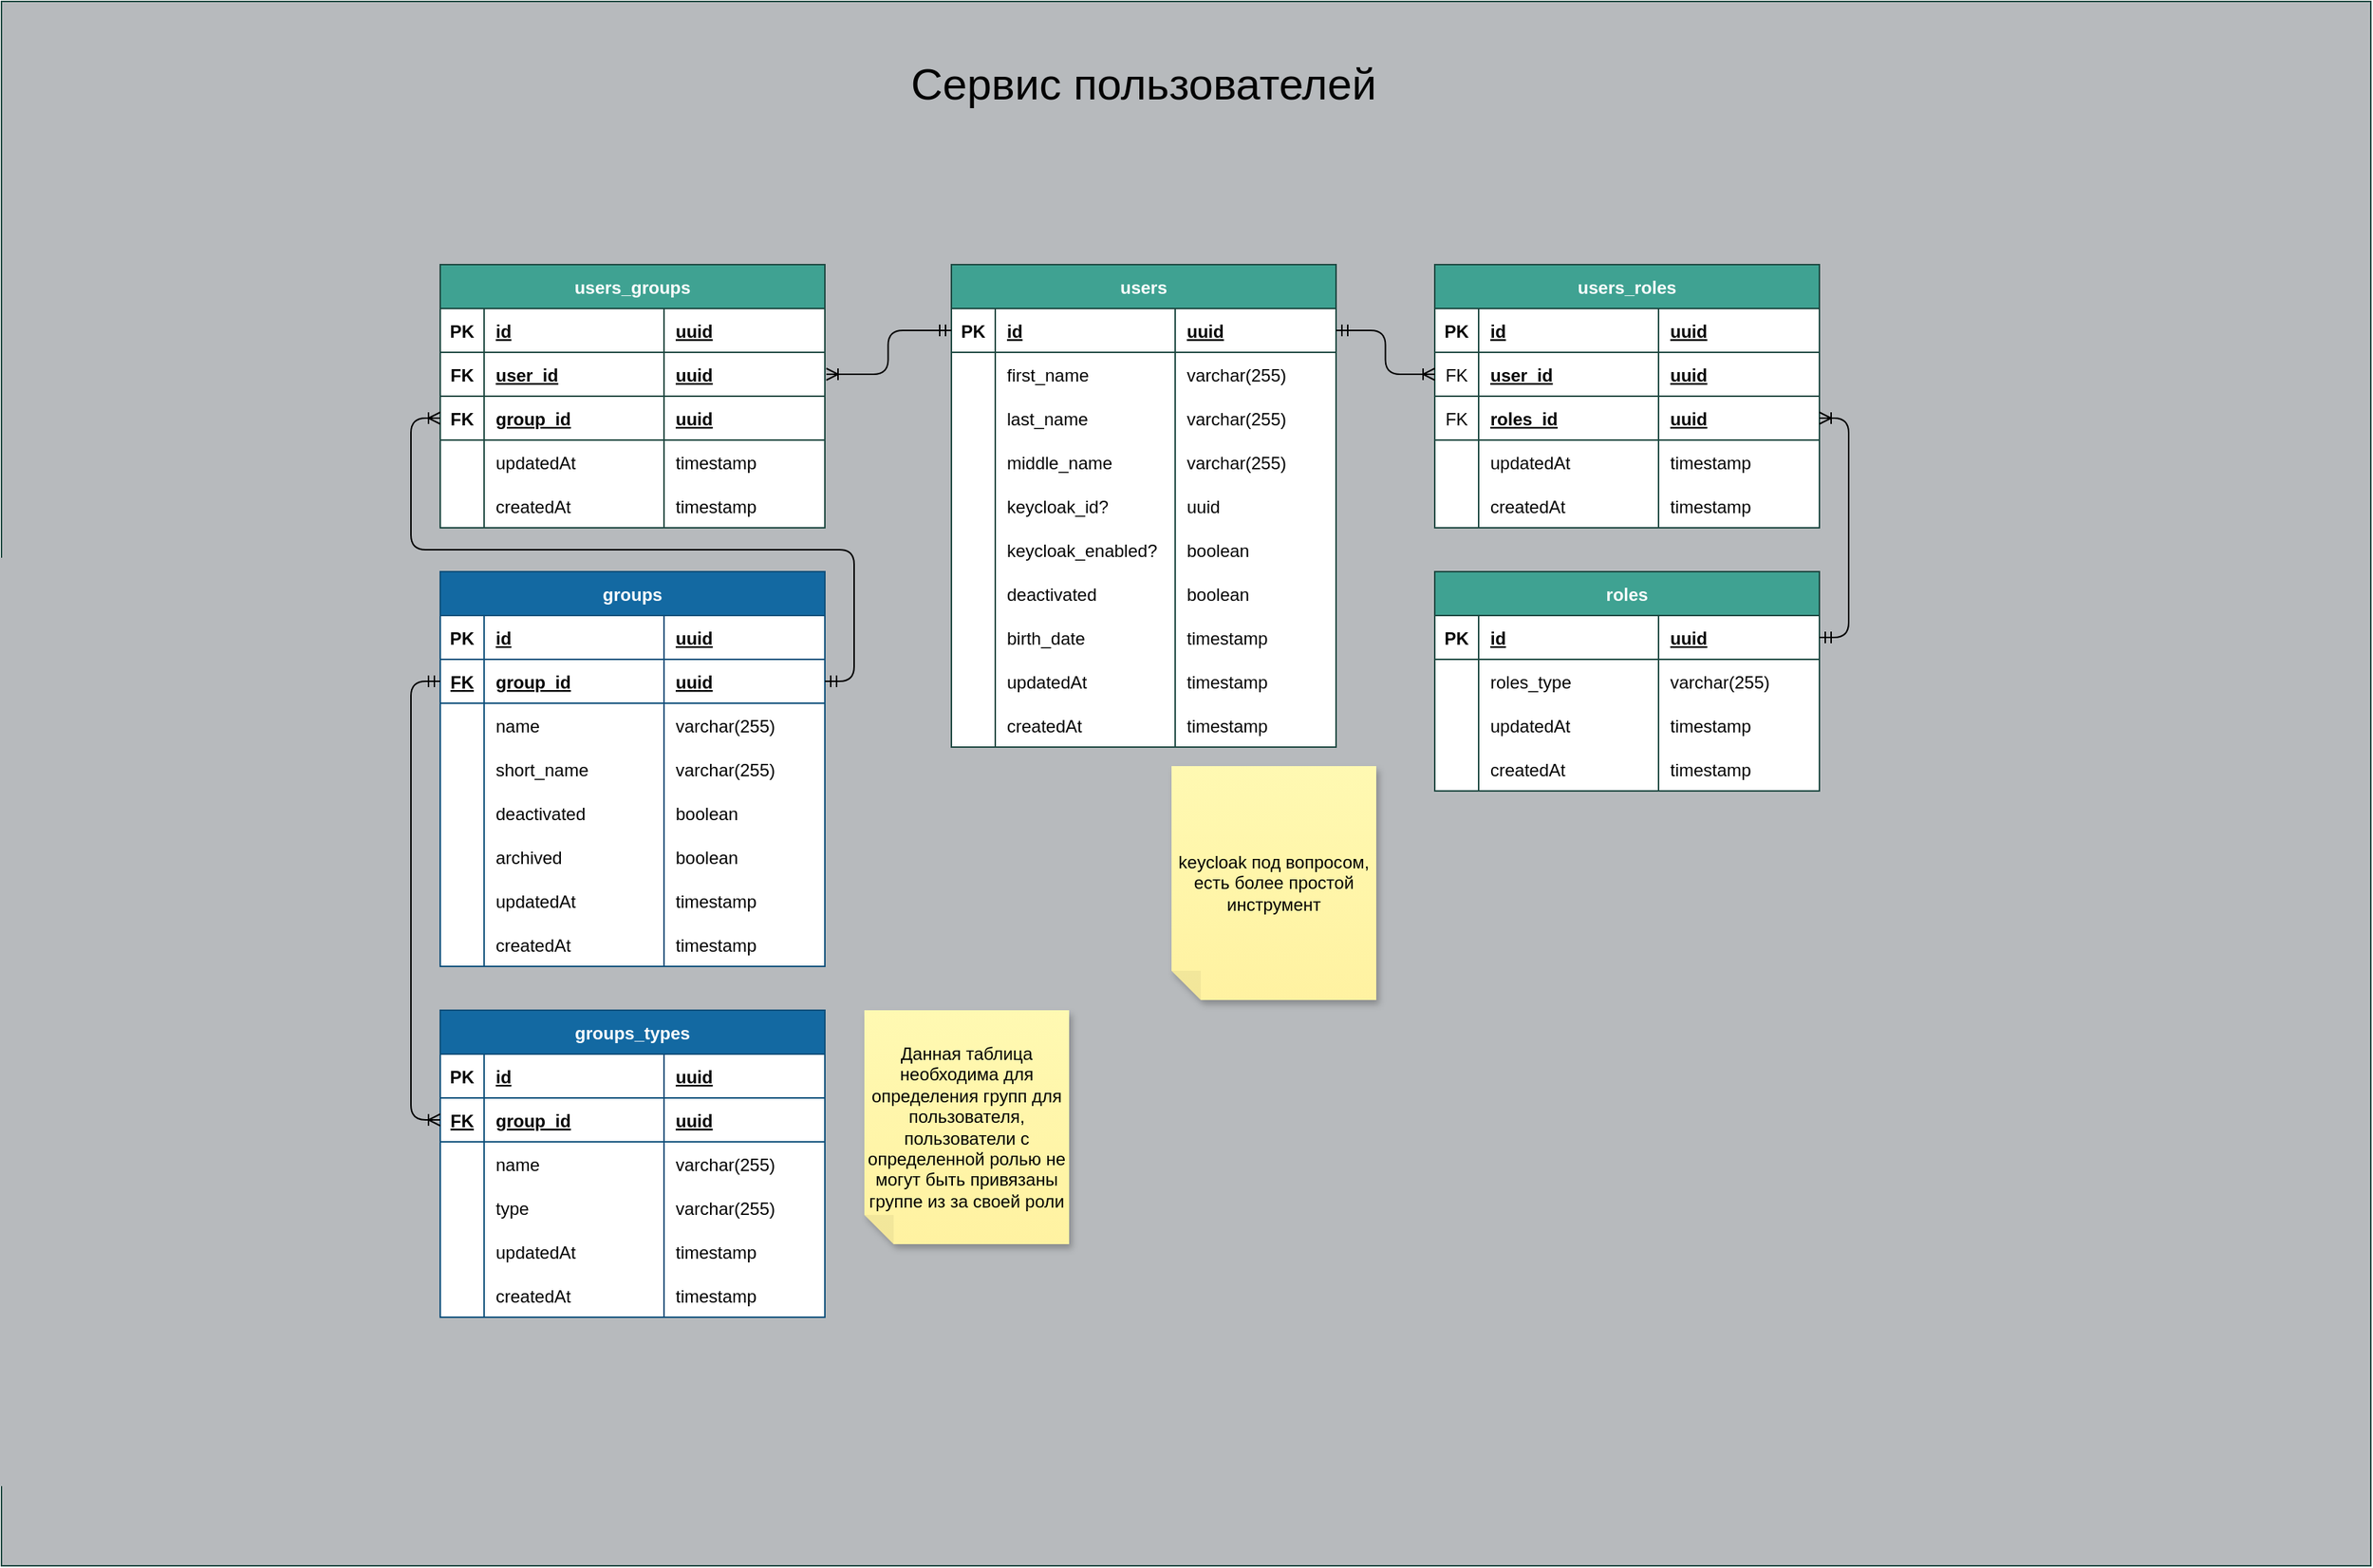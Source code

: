 <mxfile version="20.8.16" type="github">
  <diagram name="Схема базы данных" id="sNNG_rTBb9Sv7WH3giw5">
    <mxGraphModel dx="2100" dy="899" grid="1" gridSize="10" guides="1" tooltips="1" connect="1" arrows="1" fold="1" page="1" pageScale="1" pageWidth="413" pageHeight="583" background="#ffffff" math="0" shadow="0">
      <root>
        <mxCell id="0" />
        <mxCell id="1" parent="0" />
        <mxCell id="tufFg8tONRUplMRt9rdd-1" value="" style="rounded=0;whiteSpace=wrap;html=1;strokeColor=#1c4740;fillColor=#B7BABD;glass=0;gradientColor=none;" vertex="1" parent="1">
          <mxGeometry x="-370" y="60" width="1620" height="1070" as="geometry" />
        </mxCell>
        <mxCell id="tufFg8tONRUplMRt9rdd-44" value="users" style="shape=table;startSize=30;container=1;collapsible=1;childLayout=tableLayout;fixedRows=1;rowLines=0;fontStyle=1;align=center;resizeLast=1;shadow=0;fontColor=#ffffff;strokeColor=#1C4740;fillColor=#3FA292;swimlaneFillColor=#FFFFFF;" vertex="1" parent="1">
          <mxGeometry x="279.5" y="240" width="263" height="330" as="geometry" />
        </mxCell>
        <mxCell id="tufFg8tONRUplMRt9rdd-45" value="" style="shape=partialRectangle;collapsible=0;dropTarget=0;pointerEvents=0;fillColor=none;top=0;left=0;bottom=1;right=0;points=[[0,0.5],[1,0.5]];portConstraint=eastwest;shadow=0;fontColor=#030303;strokeColor=#1C4740;" vertex="1" parent="tufFg8tONRUplMRt9rdd-44">
          <mxGeometry y="30" width="263" height="30" as="geometry" />
        </mxCell>
        <mxCell id="tufFg8tONRUplMRt9rdd-46" value="PK" style="shape=partialRectangle;connectable=0;fillColor=none;top=0;left=0;bottom=0;right=0;fontStyle=1;overflow=hidden;shadow=0;fontColor=#030303;strokeColor=#000000;" vertex="1" parent="tufFg8tONRUplMRt9rdd-45">
          <mxGeometry width="30" height="30" as="geometry">
            <mxRectangle width="30" height="30" as="alternateBounds" />
          </mxGeometry>
        </mxCell>
        <mxCell id="tufFg8tONRUplMRt9rdd-47" value="id" style="shape=partialRectangle;connectable=0;fillColor=none;top=0;left=0;bottom=0;right=0;align=left;spacingLeft=6;fontStyle=5;overflow=hidden;shadow=0;fontColor=#030303;strokeColor=#000000;" vertex="1" parent="tufFg8tONRUplMRt9rdd-45">
          <mxGeometry x="30" width="123" height="30" as="geometry">
            <mxRectangle width="123" height="30" as="alternateBounds" />
          </mxGeometry>
        </mxCell>
        <mxCell id="tufFg8tONRUplMRt9rdd-48" value="uuid" style="shape=partialRectangle;connectable=0;fillColor=none;top=0;left=0;bottom=0;right=0;align=left;spacingLeft=6;fontStyle=5;overflow=hidden;shadow=0;fontColor=#030303;strokeColor=#000000;" vertex="1" parent="tufFg8tONRUplMRt9rdd-45">
          <mxGeometry x="153" width="110" height="30" as="geometry">
            <mxRectangle width="110" height="30" as="alternateBounds" />
          </mxGeometry>
        </mxCell>
        <mxCell id="tufFg8tONRUplMRt9rdd-49" style="shape=partialRectangle;collapsible=0;dropTarget=0;pointerEvents=0;fillColor=none;top=0;left=0;bottom=0;right=0;points=[[0,0.5],[1,0.5]];portConstraint=eastwest;shadow=0;fontColor=#030303;strokeColor=#1c4740;" vertex="1" parent="tufFg8tONRUplMRt9rdd-44">
          <mxGeometry y="60" width="263" height="30" as="geometry" />
        </mxCell>
        <mxCell id="tufFg8tONRUplMRt9rdd-50" value="" style="shape=partialRectangle;connectable=0;fillColor=none;top=0;left=0;bottom=0;right=0;editable=1;overflow=hidden;shadow=0;fontColor=#030303;strokeColor=#000000;" vertex="1" parent="tufFg8tONRUplMRt9rdd-49">
          <mxGeometry width="30" height="30" as="geometry">
            <mxRectangle width="30" height="30" as="alternateBounds" />
          </mxGeometry>
        </mxCell>
        <mxCell id="tufFg8tONRUplMRt9rdd-51" value="first_name" style="shape=partialRectangle;connectable=0;fillColor=none;top=0;left=0;bottom=0;right=0;align=left;spacingLeft=6;overflow=hidden;shadow=0;fontColor=#030303;strokeColor=#000000;" vertex="1" parent="tufFg8tONRUplMRt9rdd-49">
          <mxGeometry x="30" width="123" height="30" as="geometry">
            <mxRectangle width="123" height="30" as="alternateBounds" />
          </mxGeometry>
        </mxCell>
        <mxCell id="tufFg8tONRUplMRt9rdd-52" value="varchar(255)" style="shape=partialRectangle;connectable=0;fillColor=none;top=0;left=0;bottom=0;right=0;align=left;spacingLeft=6;overflow=hidden;shadow=0;fontColor=#030303;strokeColor=#000000;" vertex="1" parent="tufFg8tONRUplMRt9rdd-49">
          <mxGeometry x="153" width="110" height="30" as="geometry">
            <mxRectangle width="110" height="30" as="alternateBounds" />
          </mxGeometry>
        </mxCell>
        <mxCell id="tufFg8tONRUplMRt9rdd-97" style="shape=partialRectangle;collapsible=0;dropTarget=0;pointerEvents=0;fillColor=none;top=0;left=0;bottom=0;right=0;points=[[0,0.5],[1,0.5]];portConstraint=eastwest;shadow=0;fontColor=#030303;strokeColor=#000000;" vertex="1" parent="tufFg8tONRUplMRt9rdd-44">
          <mxGeometry y="90" width="263" height="30" as="geometry" />
        </mxCell>
        <mxCell id="tufFg8tONRUplMRt9rdd-98" value="" style="shape=partialRectangle;connectable=0;fillColor=none;top=0;left=0;bottom=0;right=0;editable=1;overflow=hidden;shadow=0;fontColor=#030303;strokeColor=#000000;" vertex="1" parent="tufFg8tONRUplMRt9rdd-97">
          <mxGeometry width="30" height="30" as="geometry">
            <mxRectangle width="30" height="30" as="alternateBounds" />
          </mxGeometry>
        </mxCell>
        <mxCell id="tufFg8tONRUplMRt9rdd-99" value="last_name" style="shape=partialRectangle;connectable=0;fillColor=none;top=0;left=0;bottom=0;right=0;align=left;spacingLeft=6;overflow=hidden;shadow=0;fontColor=#030303;strokeColor=#000000;" vertex="1" parent="tufFg8tONRUplMRt9rdd-97">
          <mxGeometry x="30" width="123" height="30" as="geometry">
            <mxRectangle width="123" height="30" as="alternateBounds" />
          </mxGeometry>
        </mxCell>
        <mxCell id="tufFg8tONRUplMRt9rdd-100" value="varchar(255)" style="shape=partialRectangle;connectable=0;fillColor=none;top=0;left=0;bottom=0;right=0;align=left;spacingLeft=6;overflow=hidden;shadow=0;fontColor=#030303;strokeColor=#000000;" vertex="1" parent="tufFg8tONRUplMRt9rdd-97">
          <mxGeometry x="153" width="110" height="30" as="geometry">
            <mxRectangle width="110" height="30" as="alternateBounds" />
          </mxGeometry>
        </mxCell>
        <mxCell id="tufFg8tONRUplMRt9rdd-101" style="shape=partialRectangle;collapsible=0;dropTarget=0;pointerEvents=0;fillColor=none;top=0;left=0;bottom=0;right=0;points=[[0,0.5],[1,0.5]];portConstraint=eastwest;shadow=0;fontColor=#030303;strokeColor=#000000;" vertex="1" parent="tufFg8tONRUplMRt9rdd-44">
          <mxGeometry y="120" width="263" height="30" as="geometry" />
        </mxCell>
        <mxCell id="tufFg8tONRUplMRt9rdd-102" value="" style="shape=partialRectangle;connectable=0;fillColor=none;top=0;left=0;bottom=0;right=0;editable=1;overflow=hidden;shadow=0;fontColor=#030303;strokeColor=#000000;" vertex="1" parent="tufFg8tONRUplMRt9rdd-101">
          <mxGeometry width="30" height="30" as="geometry">
            <mxRectangle width="30" height="30" as="alternateBounds" />
          </mxGeometry>
        </mxCell>
        <mxCell id="tufFg8tONRUplMRt9rdd-103" value="middle_name" style="shape=partialRectangle;connectable=0;fillColor=none;top=0;left=0;bottom=0;right=0;align=left;spacingLeft=6;overflow=hidden;shadow=0;fontColor=#030303;strokeColor=#000000;" vertex="1" parent="tufFg8tONRUplMRt9rdd-101">
          <mxGeometry x="30" width="123" height="30" as="geometry">
            <mxRectangle width="123" height="30" as="alternateBounds" />
          </mxGeometry>
        </mxCell>
        <mxCell id="tufFg8tONRUplMRt9rdd-104" value="varchar(255)" style="shape=partialRectangle;connectable=0;fillColor=none;top=0;left=0;bottom=0;right=0;align=left;spacingLeft=6;overflow=hidden;shadow=0;fontColor=#030303;strokeColor=#000000;" vertex="1" parent="tufFg8tONRUplMRt9rdd-101">
          <mxGeometry x="153" width="110" height="30" as="geometry">
            <mxRectangle width="110" height="30" as="alternateBounds" />
          </mxGeometry>
        </mxCell>
        <mxCell id="tufFg8tONRUplMRt9rdd-105" style="shape=partialRectangle;collapsible=0;dropTarget=0;pointerEvents=0;fillColor=none;top=0;left=0;bottom=0;right=0;points=[[0,0.5],[1,0.5]];portConstraint=eastwest;shadow=0;fontColor=#030303;strokeColor=#000000;" vertex="1" parent="tufFg8tONRUplMRt9rdd-44">
          <mxGeometry y="150" width="263" height="30" as="geometry" />
        </mxCell>
        <mxCell id="tufFg8tONRUplMRt9rdd-106" value="" style="shape=partialRectangle;connectable=0;fillColor=none;top=0;left=0;bottom=0;right=0;editable=1;overflow=hidden;shadow=0;fontColor=#030303;strokeColor=#000000;" vertex="1" parent="tufFg8tONRUplMRt9rdd-105">
          <mxGeometry width="30" height="30" as="geometry">
            <mxRectangle width="30" height="30" as="alternateBounds" />
          </mxGeometry>
        </mxCell>
        <mxCell id="tufFg8tONRUplMRt9rdd-107" value="keycloak_id?" style="shape=partialRectangle;connectable=0;fillColor=none;top=0;left=0;bottom=0;right=0;align=left;spacingLeft=6;overflow=hidden;shadow=0;fontColor=#030303;strokeColor=#000000;" vertex="1" parent="tufFg8tONRUplMRt9rdd-105">
          <mxGeometry x="30" width="123" height="30" as="geometry">
            <mxRectangle width="123" height="30" as="alternateBounds" />
          </mxGeometry>
        </mxCell>
        <mxCell id="tufFg8tONRUplMRt9rdd-108" value="uuid" style="shape=partialRectangle;connectable=0;fillColor=none;top=0;left=0;bottom=0;right=0;align=left;spacingLeft=6;overflow=hidden;shadow=0;fontColor=#030303;strokeColor=#000000;" vertex="1" parent="tufFg8tONRUplMRt9rdd-105">
          <mxGeometry x="153" width="110" height="30" as="geometry">
            <mxRectangle width="110" height="30" as="alternateBounds" />
          </mxGeometry>
        </mxCell>
        <mxCell id="tufFg8tONRUplMRt9rdd-109" style="shape=partialRectangle;collapsible=0;dropTarget=0;pointerEvents=0;fillColor=none;top=0;left=0;bottom=0;right=0;points=[[0,0.5],[1,0.5]];portConstraint=eastwest;shadow=0;fontColor=#030303;strokeColor=#000000;" vertex="1" parent="tufFg8tONRUplMRt9rdd-44">
          <mxGeometry y="180" width="263" height="30" as="geometry" />
        </mxCell>
        <mxCell id="tufFg8tONRUplMRt9rdd-110" value="" style="shape=partialRectangle;connectable=0;fillColor=none;top=0;left=0;bottom=0;right=0;editable=1;overflow=hidden;shadow=0;fontColor=#030303;strokeColor=#000000;" vertex="1" parent="tufFg8tONRUplMRt9rdd-109">
          <mxGeometry width="30" height="30" as="geometry">
            <mxRectangle width="30" height="30" as="alternateBounds" />
          </mxGeometry>
        </mxCell>
        <mxCell id="tufFg8tONRUplMRt9rdd-111" value="keycloak_enabled?" style="shape=partialRectangle;connectable=0;fillColor=none;top=0;left=0;bottom=0;right=0;align=left;spacingLeft=6;overflow=hidden;shadow=0;fontColor=#030303;strokeColor=#000000;" vertex="1" parent="tufFg8tONRUplMRt9rdd-109">
          <mxGeometry x="30" width="123" height="30" as="geometry">
            <mxRectangle width="123" height="30" as="alternateBounds" />
          </mxGeometry>
        </mxCell>
        <mxCell id="tufFg8tONRUplMRt9rdd-112" value="boolean" style="shape=partialRectangle;connectable=0;fillColor=none;top=0;left=0;bottom=0;right=0;align=left;spacingLeft=6;overflow=hidden;shadow=0;fontColor=#030303;strokeColor=#000000;" vertex="1" parent="tufFg8tONRUplMRt9rdd-109">
          <mxGeometry x="153" width="110" height="30" as="geometry">
            <mxRectangle width="110" height="30" as="alternateBounds" />
          </mxGeometry>
        </mxCell>
        <mxCell id="tufFg8tONRUplMRt9rdd-113" style="shape=partialRectangle;collapsible=0;dropTarget=0;pointerEvents=0;fillColor=none;top=0;left=0;bottom=0;right=0;points=[[0,0.5],[1,0.5]];portConstraint=eastwest;shadow=0;fontColor=#030303;strokeColor=#000000;" vertex="1" parent="tufFg8tONRUplMRt9rdd-44">
          <mxGeometry y="210" width="263" height="30" as="geometry" />
        </mxCell>
        <mxCell id="tufFg8tONRUplMRt9rdd-114" value="" style="shape=partialRectangle;connectable=0;fillColor=none;top=0;left=0;bottom=0;right=0;editable=1;overflow=hidden;shadow=0;fontColor=#030303;strokeColor=#000000;" vertex="1" parent="tufFg8tONRUplMRt9rdd-113">
          <mxGeometry width="30" height="30" as="geometry">
            <mxRectangle width="30" height="30" as="alternateBounds" />
          </mxGeometry>
        </mxCell>
        <mxCell id="tufFg8tONRUplMRt9rdd-115" value="deactivated" style="shape=partialRectangle;connectable=0;fillColor=none;top=0;left=0;bottom=0;right=0;align=left;spacingLeft=6;overflow=hidden;shadow=0;fontColor=#030303;strokeColor=#000000;" vertex="1" parent="tufFg8tONRUplMRt9rdd-113">
          <mxGeometry x="30" width="123" height="30" as="geometry">
            <mxRectangle width="123" height="30" as="alternateBounds" />
          </mxGeometry>
        </mxCell>
        <mxCell id="tufFg8tONRUplMRt9rdd-116" value="boolean" style="shape=partialRectangle;connectable=0;fillColor=none;top=0;left=0;bottom=0;right=0;align=left;spacingLeft=6;overflow=hidden;shadow=0;fontColor=#030303;strokeColor=#000000;" vertex="1" parent="tufFg8tONRUplMRt9rdd-113">
          <mxGeometry x="153" width="110" height="30" as="geometry">
            <mxRectangle width="110" height="30" as="alternateBounds" />
          </mxGeometry>
        </mxCell>
        <mxCell id="tufFg8tONRUplMRt9rdd-117" style="shape=partialRectangle;collapsible=0;dropTarget=0;pointerEvents=0;fillColor=none;top=0;left=0;bottom=0;right=0;points=[[0,0.5],[1,0.5]];portConstraint=eastwest;shadow=0;fontColor=#030303;strokeColor=#000000;" vertex="1" parent="tufFg8tONRUplMRt9rdd-44">
          <mxGeometry y="240" width="263" height="30" as="geometry" />
        </mxCell>
        <mxCell id="tufFg8tONRUplMRt9rdd-118" value="" style="shape=partialRectangle;connectable=0;fillColor=none;top=0;left=0;bottom=0;right=0;editable=1;overflow=hidden;shadow=0;fontColor=#030303;strokeColor=#000000;" vertex="1" parent="tufFg8tONRUplMRt9rdd-117">
          <mxGeometry width="30" height="30" as="geometry">
            <mxRectangle width="30" height="30" as="alternateBounds" />
          </mxGeometry>
        </mxCell>
        <mxCell id="tufFg8tONRUplMRt9rdd-119" value="birth_date" style="shape=partialRectangle;connectable=0;fillColor=none;top=0;left=0;bottom=0;right=0;align=left;spacingLeft=6;overflow=hidden;shadow=0;fontColor=#030303;strokeColor=#000000;" vertex="1" parent="tufFg8tONRUplMRt9rdd-117">
          <mxGeometry x="30" width="123" height="30" as="geometry">
            <mxRectangle width="123" height="30" as="alternateBounds" />
          </mxGeometry>
        </mxCell>
        <mxCell id="tufFg8tONRUplMRt9rdd-120" value="timestamp" style="shape=partialRectangle;connectable=0;fillColor=none;top=0;left=0;bottom=0;right=0;align=left;spacingLeft=6;overflow=hidden;shadow=0;fontColor=#030303;strokeColor=#000000;" vertex="1" parent="tufFg8tONRUplMRt9rdd-117">
          <mxGeometry x="153" width="110" height="30" as="geometry">
            <mxRectangle width="110" height="30" as="alternateBounds" />
          </mxGeometry>
        </mxCell>
        <mxCell id="tufFg8tONRUplMRt9rdd-89" value="" style="shape=partialRectangle;collapsible=0;dropTarget=0;pointerEvents=0;fillColor=none;top=0;left=0;bottom=0;right=0;points=[[0,0.5],[1,0.5]];portConstraint=eastwest;shadow=0;fontColor=#030303;strokeColor=#000000;" vertex="1" parent="tufFg8tONRUplMRt9rdd-44">
          <mxGeometry y="270" width="263" height="30" as="geometry" />
        </mxCell>
        <mxCell id="tufFg8tONRUplMRt9rdd-90" value="" style="shape=partialRectangle;connectable=0;fillColor=none;top=0;left=0;bottom=0;right=0;editable=1;overflow=hidden;shadow=0;fontColor=#030303;strokeColor=#000000;" vertex="1" parent="tufFg8tONRUplMRt9rdd-89">
          <mxGeometry width="30" height="30" as="geometry">
            <mxRectangle width="30" height="30" as="alternateBounds" />
          </mxGeometry>
        </mxCell>
        <mxCell id="tufFg8tONRUplMRt9rdd-91" value="updatedAt" style="shape=partialRectangle;connectable=0;fillColor=none;top=0;left=0;bottom=0;right=0;align=left;spacingLeft=6;overflow=hidden;shadow=0;fontColor=#030303;strokeColor=#000000;" vertex="1" parent="tufFg8tONRUplMRt9rdd-89">
          <mxGeometry x="30" width="123" height="30" as="geometry">
            <mxRectangle width="123" height="30" as="alternateBounds" />
          </mxGeometry>
        </mxCell>
        <mxCell id="tufFg8tONRUplMRt9rdd-92" value="timestamp" style="shape=partialRectangle;connectable=0;fillColor=none;top=0;left=0;bottom=0;right=0;align=left;spacingLeft=6;overflow=hidden;shadow=0;fontColor=#030303;strokeColor=#000000;" vertex="1" parent="tufFg8tONRUplMRt9rdd-89">
          <mxGeometry x="153" width="110" height="30" as="geometry">
            <mxRectangle width="110" height="30" as="alternateBounds" />
          </mxGeometry>
        </mxCell>
        <mxCell id="tufFg8tONRUplMRt9rdd-93" style="shape=partialRectangle;collapsible=0;dropTarget=0;pointerEvents=0;fillColor=none;top=0;left=0;bottom=0;right=0;points=[[0,0.5],[1,0.5]];portConstraint=eastwest;shadow=0;fontColor=#030303;strokeColor=#000000;" vertex="1" parent="tufFg8tONRUplMRt9rdd-44">
          <mxGeometry y="300" width="263" height="30" as="geometry" />
        </mxCell>
        <mxCell id="tufFg8tONRUplMRt9rdd-94" style="shape=partialRectangle;connectable=0;fillColor=none;top=0;left=0;bottom=0;right=0;editable=1;overflow=hidden;shadow=0;fontColor=#030303;strokeColor=#000000;" vertex="1" parent="tufFg8tONRUplMRt9rdd-93">
          <mxGeometry width="30" height="30" as="geometry">
            <mxRectangle width="30" height="30" as="alternateBounds" />
          </mxGeometry>
        </mxCell>
        <mxCell id="tufFg8tONRUplMRt9rdd-95" value="createdAt" style="shape=partialRectangle;connectable=0;fillColor=none;top=0;left=0;bottom=0;right=0;align=left;spacingLeft=6;overflow=hidden;shadow=0;fontColor=#030303;strokeColor=#000000;" vertex="1" parent="tufFg8tONRUplMRt9rdd-93">
          <mxGeometry x="30" width="123" height="30" as="geometry">
            <mxRectangle width="123" height="30" as="alternateBounds" />
          </mxGeometry>
        </mxCell>
        <mxCell id="tufFg8tONRUplMRt9rdd-96" value="timestamp" style="shape=partialRectangle;connectable=0;fillColor=none;top=0;left=0;bottom=0;right=0;align=left;spacingLeft=6;overflow=hidden;shadow=0;fontColor=#030303;strokeColor=#000000;" vertex="1" parent="tufFg8tONRUplMRt9rdd-93">
          <mxGeometry x="153" width="110" height="30" as="geometry">
            <mxRectangle width="110" height="30" as="alternateBounds" />
          </mxGeometry>
        </mxCell>
        <mxCell id="tufFg8tONRUplMRt9rdd-127" value="Сервис пользователей" style="text;html=1;strokeColor=none;fillColor=none;align=center;verticalAlign=middle;whiteSpace=wrap;rounded=0;shadow=0;fontColor=#030303;strokeWidth=5;spacing=7;spacingTop=1;fontSize=30;" vertex="1" parent="1">
          <mxGeometry x="121" y="100" width="580" height="30" as="geometry" />
        </mxCell>
        <mxCell id="tufFg8tONRUplMRt9rdd-128" value="users_roles" style="shape=table;startSize=30;container=1;collapsible=1;childLayout=tableLayout;fixedRows=1;rowLines=0;fontStyle=1;align=center;resizeLast=1;shadow=0;fontColor=#ffffff;strokeColor=#1C4740;fillColor=#3FA292;swimlaneFillColor=#FFFFFF;" vertex="1" parent="1">
          <mxGeometry x="610" y="240" width="263" height="180" as="geometry" />
        </mxCell>
        <mxCell id="tufFg8tONRUplMRt9rdd-129" value="" style="shape=partialRectangle;collapsible=0;dropTarget=0;pointerEvents=0;fillColor=none;top=0;left=0;bottom=1;right=0;points=[[0,0.5],[1,0.5]];portConstraint=eastwest;shadow=0;fontColor=#030303;strokeColor=#1C4740;" vertex="1" parent="tufFg8tONRUplMRt9rdd-128">
          <mxGeometry y="30" width="263" height="30" as="geometry" />
        </mxCell>
        <mxCell id="tufFg8tONRUplMRt9rdd-130" value="PK" style="shape=partialRectangle;connectable=0;fillColor=none;top=0;left=0;bottom=0;right=0;fontStyle=1;overflow=hidden;shadow=0;fontColor=#030303;strokeColor=#000000;" vertex="1" parent="tufFg8tONRUplMRt9rdd-129">
          <mxGeometry width="30" height="30" as="geometry">
            <mxRectangle width="30" height="30" as="alternateBounds" />
          </mxGeometry>
        </mxCell>
        <mxCell id="tufFg8tONRUplMRt9rdd-131" value="id" style="shape=partialRectangle;connectable=0;fillColor=none;top=0;left=0;bottom=0;right=0;align=left;spacingLeft=6;fontStyle=5;overflow=hidden;shadow=0;fontColor=#030303;strokeColor=#000000;" vertex="1" parent="tufFg8tONRUplMRt9rdd-129">
          <mxGeometry x="30" width="123" height="30" as="geometry">
            <mxRectangle width="123" height="30" as="alternateBounds" />
          </mxGeometry>
        </mxCell>
        <mxCell id="tufFg8tONRUplMRt9rdd-132" value="uuid" style="shape=partialRectangle;connectable=0;fillColor=none;top=0;left=0;bottom=0;right=0;align=left;spacingLeft=6;fontStyle=5;overflow=hidden;shadow=0;fontColor=#030303;strokeColor=#000000;" vertex="1" parent="tufFg8tONRUplMRt9rdd-129">
          <mxGeometry x="153" width="110" height="30" as="geometry">
            <mxRectangle width="110" height="30" as="alternateBounds" />
          </mxGeometry>
        </mxCell>
        <mxCell id="tufFg8tONRUplMRt9rdd-133" style="shape=partialRectangle;collapsible=0;dropTarget=0;pointerEvents=0;fillColor=none;top=0;left=0;bottom=1;right=0;points=[[0,0.5],[1,0.5]];portConstraint=eastwest;shadow=0;fontColor=#030303;strokeColor=#1c4740;" vertex="1" parent="tufFg8tONRUplMRt9rdd-128">
          <mxGeometry y="60" width="263" height="30" as="geometry" />
        </mxCell>
        <mxCell id="tufFg8tONRUplMRt9rdd-134" value="FK" style="shape=partialRectangle;connectable=0;fillColor=none;top=0;left=0;bottom=0;right=0;editable=1;overflow=hidden;shadow=0;fontColor=#030303;strokeColor=#000000;" vertex="1" parent="tufFg8tONRUplMRt9rdd-133">
          <mxGeometry width="30" height="30" as="geometry">
            <mxRectangle width="30" height="30" as="alternateBounds" />
          </mxGeometry>
        </mxCell>
        <mxCell id="tufFg8tONRUplMRt9rdd-135" value="user_id" style="shape=partialRectangle;connectable=0;fillColor=none;top=0;left=0;bottom=0;right=0;align=left;spacingLeft=6;overflow=hidden;shadow=0;fontColor=#030303;strokeColor=#000000;fontStyle=5" vertex="1" parent="tufFg8tONRUplMRt9rdd-133">
          <mxGeometry x="30" width="123" height="30" as="geometry">
            <mxRectangle width="123" height="30" as="alternateBounds" />
          </mxGeometry>
        </mxCell>
        <mxCell id="tufFg8tONRUplMRt9rdd-136" value="uuid" style="shape=partialRectangle;connectable=0;fillColor=none;top=0;left=0;bottom=0;right=0;align=left;spacingLeft=6;overflow=hidden;shadow=0;fontColor=#030303;strokeColor=#000000;fontStyle=5" vertex="1" parent="tufFg8tONRUplMRt9rdd-133">
          <mxGeometry x="153" width="110" height="30" as="geometry">
            <mxRectangle width="110" height="30" as="alternateBounds" />
          </mxGeometry>
        </mxCell>
        <mxCell id="tufFg8tONRUplMRt9rdd-137" style="shape=partialRectangle;collapsible=0;dropTarget=0;pointerEvents=0;fillColor=none;top=0;left=0;bottom=1;right=0;points=[[0,0.5],[1,0.5]];portConstraint=eastwest;shadow=0;fontColor=#030303;strokeColor=#1C4740;" vertex="1" parent="tufFg8tONRUplMRt9rdd-128">
          <mxGeometry y="90" width="263" height="30" as="geometry" />
        </mxCell>
        <mxCell id="tufFg8tONRUplMRt9rdd-138" value="FK" style="shape=partialRectangle;connectable=0;fillColor=none;top=0;left=0;bottom=0;right=0;editable=1;overflow=hidden;shadow=0;fontColor=#030303;strokeColor=#000000;" vertex="1" parent="tufFg8tONRUplMRt9rdd-137">
          <mxGeometry width="30" height="30" as="geometry">
            <mxRectangle width="30" height="30" as="alternateBounds" />
          </mxGeometry>
        </mxCell>
        <mxCell id="tufFg8tONRUplMRt9rdd-139" value="roles_id" style="shape=partialRectangle;connectable=0;fillColor=none;top=0;left=0;bottom=0;right=0;align=left;spacingLeft=6;overflow=hidden;shadow=0;fontColor=#030303;strokeColor=#000000;fontStyle=5" vertex="1" parent="tufFg8tONRUplMRt9rdd-137">
          <mxGeometry x="30" width="123" height="30" as="geometry">
            <mxRectangle width="123" height="30" as="alternateBounds" />
          </mxGeometry>
        </mxCell>
        <mxCell id="tufFg8tONRUplMRt9rdd-140" value="uuid" style="shape=partialRectangle;connectable=0;fillColor=none;top=0;left=0;bottom=0;right=0;align=left;spacingLeft=6;overflow=hidden;shadow=0;fontColor=#030303;strokeColor=#000000;fontStyle=5" vertex="1" parent="tufFg8tONRUplMRt9rdd-137">
          <mxGeometry x="153" width="110" height="30" as="geometry">
            <mxRectangle width="110" height="30" as="alternateBounds" />
          </mxGeometry>
        </mxCell>
        <mxCell id="tufFg8tONRUplMRt9rdd-161" value="" style="shape=partialRectangle;collapsible=0;dropTarget=0;pointerEvents=0;fillColor=none;top=0;left=0;bottom=0;right=0;points=[[0,0.5],[1,0.5]];portConstraint=eastwest;shadow=0;fontColor=#030303;strokeColor=#000000;" vertex="1" parent="tufFg8tONRUplMRt9rdd-128">
          <mxGeometry y="120" width="263" height="30" as="geometry" />
        </mxCell>
        <mxCell id="tufFg8tONRUplMRt9rdd-162" value="" style="shape=partialRectangle;connectable=0;fillColor=none;top=0;left=0;bottom=0;right=0;editable=1;overflow=hidden;shadow=0;fontColor=#030303;strokeColor=#000000;" vertex="1" parent="tufFg8tONRUplMRt9rdd-161">
          <mxGeometry width="30" height="30" as="geometry">
            <mxRectangle width="30" height="30" as="alternateBounds" />
          </mxGeometry>
        </mxCell>
        <mxCell id="tufFg8tONRUplMRt9rdd-163" value="updatedAt" style="shape=partialRectangle;connectable=0;fillColor=none;top=0;left=0;bottom=0;right=0;align=left;spacingLeft=6;overflow=hidden;shadow=0;fontColor=#030303;strokeColor=#000000;" vertex="1" parent="tufFg8tONRUplMRt9rdd-161">
          <mxGeometry x="30" width="123" height="30" as="geometry">
            <mxRectangle width="123" height="30" as="alternateBounds" />
          </mxGeometry>
        </mxCell>
        <mxCell id="tufFg8tONRUplMRt9rdd-164" value="timestamp" style="shape=partialRectangle;connectable=0;fillColor=none;top=0;left=0;bottom=0;right=0;align=left;spacingLeft=6;overflow=hidden;shadow=0;fontColor=#030303;strokeColor=#000000;" vertex="1" parent="tufFg8tONRUplMRt9rdd-161">
          <mxGeometry x="153" width="110" height="30" as="geometry">
            <mxRectangle width="110" height="30" as="alternateBounds" />
          </mxGeometry>
        </mxCell>
        <mxCell id="tufFg8tONRUplMRt9rdd-165" style="shape=partialRectangle;collapsible=0;dropTarget=0;pointerEvents=0;fillColor=none;top=0;left=0;bottom=0;right=0;points=[[0,0.5],[1,0.5]];portConstraint=eastwest;shadow=0;fontColor=#030303;strokeColor=#000000;" vertex="1" parent="tufFg8tONRUplMRt9rdd-128">
          <mxGeometry y="150" width="263" height="30" as="geometry" />
        </mxCell>
        <mxCell id="tufFg8tONRUplMRt9rdd-166" style="shape=partialRectangle;connectable=0;fillColor=none;top=0;left=0;bottom=0;right=0;editable=1;overflow=hidden;shadow=0;fontColor=#030303;strokeColor=#000000;" vertex="1" parent="tufFg8tONRUplMRt9rdd-165">
          <mxGeometry width="30" height="30" as="geometry">
            <mxRectangle width="30" height="30" as="alternateBounds" />
          </mxGeometry>
        </mxCell>
        <mxCell id="tufFg8tONRUplMRt9rdd-167" value="createdAt" style="shape=partialRectangle;connectable=0;fillColor=none;top=0;left=0;bottom=0;right=0;align=left;spacingLeft=6;overflow=hidden;shadow=0;fontColor=#030303;strokeColor=#000000;" vertex="1" parent="tufFg8tONRUplMRt9rdd-165">
          <mxGeometry x="30" width="123" height="30" as="geometry">
            <mxRectangle width="123" height="30" as="alternateBounds" />
          </mxGeometry>
        </mxCell>
        <mxCell id="tufFg8tONRUplMRt9rdd-168" value="timestamp" style="shape=partialRectangle;connectable=0;fillColor=none;top=0;left=0;bottom=0;right=0;align=left;spacingLeft=6;overflow=hidden;shadow=0;fontColor=#030303;strokeColor=#000000;" vertex="1" parent="tufFg8tONRUplMRt9rdd-165">
          <mxGeometry x="153" width="110" height="30" as="geometry">
            <mxRectangle width="110" height="30" as="alternateBounds" />
          </mxGeometry>
        </mxCell>
        <mxCell id="tufFg8tONRUplMRt9rdd-169" value="roles" style="shape=table;startSize=30;container=1;collapsible=1;childLayout=tableLayout;fixedRows=1;rowLines=0;fontStyle=1;align=center;resizeLast=1;shadow=0;fontColor=#ffffff;strokeColor=#1C4740;fillColor=#3FA292;swimlaneFillColor=#FFFFFF;" vertex="1" parent="1">
          <mxGeometry x="610" y="450" width="263" height="150" as="geometry" />
        </mxCell>
        <mxCell id="tufFg8tONRUplMRt9rdd-170" value="" style="shape=partialRectangle;collapsible=0;dropTarget=0;pointerEvents=0;fillColor=none;top=0;left=0;bottom=1;right=0;points=[[0,0.5],[1,0.5]];portConstraint=eastwest;shadow=0;fontColor=#030303;strokeColor=#1C4740;" vertex="1" parent="tufFg8tONRUplMRt9rdd-169">
          <mxGeometry y="30" width="263" height="30" as="geometry" />
        </mxCell>
        <mxCell id="tufFg8tONRUplMRt9rdd-171" value="PK" style="shape=partialRectangle;connectable=0;fillColor=none;top=0;left=0;bottom=0;right=0;fontStyle=1;overflow=hidden;shadow=0;fontColor=#030303;strokeColor=#000000;" vertex="1" parent="tufFg8tONRUplMRt9rdd-170">
          <mxGeometry width="30" height="30" as="geometry">
            <mxRectangle width="30" height="30" as="alternateBounds" />
          </mxGeometry>
        </mxCell>
        <mxCell id="tufFg8tONRUplMRt9rdd-172" value="id" style="shape=partialRectangle;connectable=0;fillColor=none;top=0;left=0;bottom=0;right=0;align=left;spacingLeft=6;fontStyle=5;overflow=hidden;shadow=0;fontColor=#030303;strokeColor=#000000;" vertex="1" parent="tufFg8tONRUplMRt9rdd-170">
          <mxGeometry x="30" width="123" height="30" as="geometry">
            <mxRectangle width="123" height="30" as="alternateBounds" />
          </mxGeometry>
        </mxCell>
        <mxCell id="tufFg8tONRUplMRt9rdd-173" value="uuid" style="shape=partialRectangle;connectable=0;fillColor=none;top=0;left=0;bottom=0;right=0;align=left;spacingLeft=6;fontStyle=5;overflow=hidden;shadow=0;fontColor=#030303;strokeColor=#000000;" vertex="1" parent="tufFg8tONRUplMRt9rdd-170">
          <mxGeometry x="153" width="110" height="30" as="geometry">
            <mxRectangle width="110" height="30" as="alternateBounds" />
          </mxGeometry>
        </mxCell>
        <mxCell id="tufFg8tONRUplMRt9rdd-174" style="shape=partialRectangle;collapsible=0;dropTarget=0;pointerEvents=0;fillColor=none;top=0;left=0;bottom=0;right=0;points=[[0,0.5],[1,0.5]];portConstraint=eastwest;shadow=0;fontColor=#030303;strokeColor=#1c4740;" vertex="1" parent="tufFg8tONRUplMRt9rdd-169">
          <mxGeometry y="60" width="263" height="30" as="geometry" />
        </mxCell>
        <mxCell id="tufFg8tONRUplMRt9rdd-175" value="" style="shape=partialRectangle;connectable=0;fillColor=none;top=0;left=0;bottom=0;right=0;editable=1;overflow=hidden;shadow=0;fontColor=#030303;strokeColor=#000000;" vertex="1" parent="tufFg8tONRUplMRt9rdd-174">
          <mxGeometry width="30" height="30" as="geometry">
            <mxRectangle width="30" height="30" as="alternateBounds" />
          </mxGeometry>
        </mxCell>
        <mxCell id="tufFg8tONRUplMRt9rdd-176" value="roles_type" style="shape=partialRectangle;connectable=0;fillColor=none;top=0;left=0;bottom=0;right=0;align=left;spacingLeft=6;overflow=hidden;shadow=0;fontColor=#030303;strokeColor=#000000;" vertex="1" parent="tufFg8tONRUplMRt9rdd-174">
          <mxGeometry x="30" width="123" height="30" as="geometry">
            <mxRectangle width="123" height="30" as="alternateBounds" />
          </mxGeometry>
        </mxCell>
        <mxCell id="tufFg8tONRUplMRt9rdd-177" value="varchar(255)" style="shape=partialRectangle;connectable=0;fillColor=none;top=0;left=0;bottom=0;right=0;align=left;spacingLeft=6;overflow=hidden;shadow=0;fontColor=#030303;strokeColor=#000000;" vertex="1" parent="tufFg8tONRUplMRt9rdd-174">
          <mxGeometry x="153" width="110" height="30" as="geometry">
            <mxRectangle width="110" height="30" as="alternateBounds" />
          </mxGeometry>
        </mxCell>
        <mxCell id="tufFg8tONRUplMRt9rdd-182" value="" style="shape=partialRectangle;collapsible=0;dropTarget=0;pointerEvents=0;fillColor=none;top=0;left=0;bottom=0;right=0;points=[[0,0.5],[1,0.5]];portConstraint=eastwest;shadow=0;fontColor=#030303;strokeColor=#000000;" vertex="1" parent="tufFg8tONRUplMRt9rdd-169">
          <mxGeometry y="90" width="263" height="30" as="geometry" />
        </mxCell>
        <mxCell id="tufFg8tONRUplMRt9rdd-183" value="" style="shape=partialRectangle;connectable=0;fillColor=none;top=0;left=0;bottom=0;right=0;editable=1;overflow=hidden;shadow=0;fontColor=#030303;strokeColor=#000000;" vertex="1" parent="tufFg8tONRUplMRt9rdd-182">
          <mxGeometry width="30" height="30" as="geometry">
            <mxRectangle width="30" height="30" as="alternateBounds" />
          </mxGeometry>
        </mxCell>
        <mxCell id="tufFg8tONRUplMRt9rdd-184" value="updatedAt" style="shape=partialRectangle;connectable=0;fillColor=none;top=0;left=0;bottom=0;right=0;align=left;spacingLeft=6;overflow=hidden;shadow=0;fontColor=#030303;strokeColor=#000000;" vertex="1" parent="tufFg8tONRUplMRt9rdd-182">
          <mxGeometry x="30" width="123" height="30" as="geometry">
            <mxRectangle width="123" height="30" as="alternateBounds" />
          </mxGeometry>
        </mxCell>
        <mxCell id="tufFg8tONRUplMRt9rdd-185" value="timestamp" style="shape=partialRectangle;connectable=0;fillColor=none;top=0;left=0;bottom=0;right=0;align=left;spacingLeft=6;overflow=hidden;shadow=0;fontColor=#030303;strokeColor=#000000;" vertex="1" parent="tufFg8tONRUplMRt9rdd-182">
          <mxGeometry x="153" width="110" height="30" as="geometry">
            <mxRectangle width="110" height="30" as="alternateBounds" />
          </mxGeometry>
        </mxCell>
        <mxCell id="tufFg8tONRUplMRt9rdd-186" style="shape=partialRectangle;collapsible=0;dropTarget=0;pointerEvents=0;fillColor=none;top=0;left=0;bottom=0;right=0;points=[[0,0.5],[1,0.5]];portConstraint=eastwest;shadow=0;fontColor=#030303;strokeColor=#000000;" vertex="1" parent="tufFg8tONRUplMRt9rdd-169">
          <mxGeometry y="120" width="263" height="30" as="geometry" />
        </mxCell>
        <mxCell id="tufFg8tONRUplMRt9rdd-187" style="shape=partialRectangle;connectable=0;fillColor=none;top=0;left=0;bottom=0;right=0;editable=1;overflow=hidden;shadow=0;fontColor=#030303;strokeColor=#000000;" vertex="1" parent="tufFg8tONRUplMRt9rdd-186">
          <mxGeometry width="30" height="30" as="geometry">
            <mxRectangle width="30" height="30" as="alternateBounds" />
          </mxGeometry>
        </mxCell>
        <mxCell id="tufFg8tONRUplMRt9rdd-188" value="createdAt" style="shape=partialRectangle;connectable=0;fillColor=none;top=0;left=0;bottom=0;right=0;align=left;spacingLeft=6;overflow=hidden;shadow=0;fontColor=#030303;strokeColor=#000000;" vertex="1" parent="tufFg8tONRUplMRt9rdd-186">
          <mxGeometry x="30" width="123" height="30" as="geometry">
            <mxRectangle width="123" height="30" as="alternateBounds" />
          </mxGeometry>
        </mxCell>
        <mxCell id="tufFg8tONRUplMRt9rdd-189" value="timestamp" style="shape=partialRectangle;connectable=0;fillColor=none;top=0;left=0;bottom=0;right=0;align=left;spacingLeft=6;overflow=hidden;shadow=0;fontColor=#030303;strokeColor=#000000;" vertex="1" parent="tufFg8tONRUplMRt9rdd-186">
          <mxGeometry x="153" width="110" height="30" as="geometry">
            <mxRectangle width="110" height="30" as="alternateBounds" />
          </mxGeometry>
        </mxCell>
        <mxCell id="tufFg8tONRUplMRt9rdd-190" style="edgeStyle=orthogonalEdgeStyle;rounded=1;orthogonalLoop=1;jettySize=auto;html=1;exitX=1;exitY=0.5;exitDx=0;exitDy=0;entryX=1;entryY=0.5;entryDx=0;entryDy=0;fontSize=12;startArrow=ERmandOne;startFill=0;endArrow=ERoneToMany;endFill=0;" edge="1" parent="1" source="tufFg8tONRUplMRt9rdd-170" target="tufFg8tONRUplMRt9rdd-137">
          <mxGeometry relative="1" as="geometry" />
        </mxCell>
        <mxCell id="tufFg8tONRUplMRt9rdd-191" style="edgeStyle=orthogonalEdgeStyle;rounded=1;orthogonalLoop=1;jettySize=auto;html=1;exitX=1;exitY=0.5;exitDx=0;exitDy=0;entryX=0;entryY=0.5;entryDx=0;entryDy=0;fontSize=12;startArrow=ERmandOne;startFill=0;endArrow=ERoneToMany;endFill=0;" edge="1" parent="1" source="tufFg8tONRUplMRt9rdd-45" target="tufFg8tONRUplMRt9rdd-133">
          <mxGeometry relative="1" as="geometry" />
        </mxCell>
        <mxCell id="tufFg8tONRUplMRt9rdd-192" value="users_groups" style="shape=table;startSize=30;container=1;collapsible=1;childLayout=tableLayout;fixedRows=1;rowLines=0;fontStyle=1;align=center;resizeLast=1;shadow=0;fontColor=#ffffff;strokeColor=#1C4740;fillColor=#3FA292;swimlaneFillColor=#FFFFFF;" vertex="1" parent="1">
          <mxGeometry x="-70" y="240" width="263" height="180" as="geometry" />
        </mxCell>
        <mxCell id="tufFg8tONRUplMRt9rdd-193" value="" style="shape=partialRectangle;collapsible=0;dropTarget=0;pointerEvents=0;fillColor=none;top=0;left=0;bottom=1;right=0;points=[[0,0.5],[1,0.5]];portConstraint=eastwest;shadow=0;fontColor=#030303;strokeColor=#1C4740;" vertex="1" parent="tufFg8tONRUplMRt9rdd-192">
          <mxGeometry y="30" width="263" height="30" as="geometry" />
        </mxCell>
        <mxCell id="tufFg8tONRUplMRt9rdd-194" value="PK" style="shape=partialRectangle;connectable=0;fillColor=none;top=0;left=0;bottom=0;right=0;fontStyle=1;overflow=hidden;shadow=0;fontColor=#030303;strokeColor=#000000;" vertex="1" parent="tufFg8tONRUplMRt9rdd-193">
          <mxGeometry width="30" height="30" as="geometry">
            <mxRectangle width="30" height="30" as="alternateBounds" />
          </mxGeometry>
        </mxCell>
        <mxCell id="tufFg8tONRUplMRt9rdd-195" value="id" style="shape=partialRectangle;connectable=0;fillColor=none;top=0;left=0;bottom=0;right=0;align=left;spacingLeft=6;fontStyle=5;overflow=hidden;shadow=0;fontColor=#030303;strokeColor=#000000;" vertex="1" parent="tufFg8tONRUplMRt9rdd-193">
          <mxGeometry x="30" width="123" height="30" as="geometry">
            <mxRectangle width="123" height="30" as="alternateBounds" />
          </mxGeometry>
        </mxCell>
        <mxCell id="tufFg8tONRUplMRt9rdd-196" value="uuid" style="shape=partialRectangle;connectable=0;fillColor=none;top=0;left=0;bottom=0;right=0;align=left;spacingLeft=6;fontStyle=5;overflow=hidden;shadow=0;fontColor=#030303;strokeColor=#000000;" vertex="1" parent="tufFg8tONRUplMRt9rdd-193">
          <mxGeometry x="153" width="110" height="30" as="geometry">
            <mxRectangle width="110" height="30" as="alternateBounds" />
          </mxGeometry>
        </mxCell>
        <mxCell id="tufFg8tONRUplMRt9rdd-197" style="shape=partialRectangle;collapsible=0;dropTarget=0;pointerEvents=0;fillColor=none;top=0;left=0;bottom=1;right=0;points=[[0,0.5],[1,0.5]];portConstraint=eastwest;shadow=0;fontColor=#030303;strokeColor=#1c4740;perimeterSpacing=1;" vertex="1" parent="tufFg8tONRUplMRt9rdd-192">
          <mxGeometry y="60" width="263" height="30" as="geometry" />
        </mxCell>
        <mxCell id="tufFg8tONRUplMRt9rdd-198" value="FK" style="shape=partialRectangle;connectable=0;fillColor=none;top=0;left=0;bottom=0;right=0;editable=1;overflow=hidden;shadow=0;fontColor=#030303;strokeColor=#000000;fontStyle=1" vertex="1" parent="tufFg8tONRUplMRt9rdd-197">
          <mxGeometry width="30" height="30" as="geometry">
            <mxRectangle width="30" height="30" as="alternateBounds" />
          </mxGeometry>
        </mxCell>
        <mxCell id="tufFg8tONRUplMRt9rdd-199" value="user_id" style="shape=partialRectangle;connectable=0;fillColor=none;top=0;left=0;bottom=0;right=0;align=left;spacingLeft=6;overflow=hidden;shadow=0;fontColor=#030303;strokeColor=#000000;fontStyle=5" vertex="1" parent="tufFg8tONRUplMRt9rdd-197">
          <mxGeometry x="30" width="123" height="30" as="geometry">
            <mxRectangle width="123" height="30" as="alternateBounds" />
          </mxGeometry>
        </mxCell>
        <mxCell id="tufFg8tONRUplMRt9rdd-200" value="uuid" style="shape=partialRectangle;connectable=0;fillColor=none;top=0;left=0;bottom=0;right=0;align=left;spacingLeft=6;overflow=hidden;shadow=0;fontColor=#030303;strokeColor=#000000;fontStyle=5" vertex="1" parent="tufFg8tONRUplMRt9rdd-197">
          <mxGeometry x="153" width="110" height="30" as="geometry">
            <mxRectangle width="110" height="30" as="alternateBounds" />
          </mxGeometry>
        </mxCell>
        <mxCell id="tufFg8tONRUplMRt9rdd-201" style="shape=partialRectangle;collapsible=0;dropTarget=0;pointerEvents=0;fillColor=none;top=0;left=0;bottom=1;right=0;points=[[0,0.5],[1,0.5]];portConstraint=eastwest;shadow=0;fontColor=#030303;strokeColor=#1c4740;" vertex="1" parent="tufFg8tONRUplMRt9rdd-192">
          <mxGeometry y="90" width="263" height="30" as="geometry" />
        </mxCell>
        <mxCell id="tufFg8tONRUplMRt9rdd-202" value="FK" style="shape=partialRectangle;connectable=0;fillColor=none;top=0;left=0;bottom=0;right=0;editable=1;overflow=hidden;shadow=0;fontColor=#030303;strokeColor=#000000;fontStyle=1" vertex="1" parent="tufFg8tONRUplMRt9rdd-201">
          <mxGeometry width="30" height="30" as="geometry">
            <mxRectangle width="30" height="30" as="alternateBounds" />
          </mxGeometry>
        </mxCell>
        <mxCell id="tufFg8tONRUplMRt9rdd-203" value="group_id" style="shape=partialRectangle;connectable=0;fillColor=none;top=0;left=0;bottom=0;right=0;align=left;spacingLeft=6;overflow=hidden;shadow=0;fontColor=#030303;strokeColor=#000000;fontStyle=5" vertex="1" parent="tufFg8tONRUplMRt9rdd-201">
          <mxGeometry x="30" width="123" height="30" as="geometry">
            <mxRectangle width="123" height="30" as="alternateBounds" />
          </mxGeometry>
        </mxCell>
        <mxCell id="tufFg8tONRUplMRt9rdd-204" value="uuid" style="shape=partialRectangle;connectable=0;fillColor=none;top=0;left=0;bottom=0;right=0;align=left;spacingLeft=6;overflow=hidden;shadow=0;fontColor=#030303;strokeColor=#000000;fontStyle=5" vertex="1" parent="tufFg8tONRUplMRt9rdd-201">
          <mxGeometry x="153" width="110" height="30" as="geometry">
            <mxRectangle width="110" height="30" as="alternateBounds" />
          </mxGeometry>
        </mxCell>
        <mxCell id="tufFg8tONRUplMRt9rdd-225" value="" style="shape=partialRectangle;collapsible=0;dropTarget=0;pointerEvents=0;fillColor=none;top=0;left=0;bottom=0;right=0;points=[[0,0.5],[1,0.5]];portConstraint=eastwest;shadow=0;fontColor=#030303;strokeColor=#000000;" vertex="1" parent="tufFg8tONRUplMRt9rdd-192">
          <mxGeometry y="120" width="263" height="30" as="geometry" />
        </mxCell>
        <mxCell id="tufFg8tONRUplMRt9rdd-226" value="" style="shape=partialRectangle;connectable=0;fillColor=none;top=0;left=0;bottom=0;right=0;editable=1;overflow=hidden;shadow=0;fontColor=#030303;strokeColor=#000000;" vertex="1" parent="tufFg8tONRUplMRt9rdd-225">
          <mxGeometry width="30" height="30" as="geometry">
            <mxRectangle width="30" height="30" as="alternateBounds" />
          </mxGeometry>
        </mxCell>
        <mxCell id="tufFg8tONRUplMRt9rdd-227" value="updatedAt" style="shape=partialRectangle;connectable=0;fillColor=none;top=0;left=0;bottom=0;right=0;align=left;spacingLeft=6;overflow=hidden;shadow=0;fontColor=#030303;strokeColor=#000000;" vertex="1" parent="tufFg8tONRUplMRt9rdd-225">
          <mxGeometry x="30" width="123" height="30" as="geometry">
            <mxRectangle width="123" height="30" as="alternateBounds" />
          </mxGeometry>
        </mxCell>
        <mxCell id="tufFg8tONRUplMRt9rdd-228" value="timestamp" style="shape=partialRectangle;connectable=0;fillColor=none;top=0;left=0;bottom=0;right=0;align=left;spacingLeft=6;overflow=hidden;shadow=0;fontColor=#030303;strokeColor=#000000;" vertex="1" parent="tufFg8tONRUplMRt9rdd-225">
          <mxGeometry x="153" width="110" height="30" as="geometry">
            <mxRectangle width="110" height="30" as="alternateBounds" />
          </mxGeometry>
        </mxCell>
        <mxCell id="tufFg8tONRUplMRt9rdd-229" style="shape=partialRectangle;collapsible=0;dropTarget=0;pointerEvents=0;fillColor=none;top=0;left=0;bottom=0;right=0;points=[[0,0.5],[1,0.5]];portConstraint=eastwest;shadow=0;fontColor=#030303;strokeColor=#000000;" vertex="1" parent="tufFg8tONRUplMRt9rdd-192">
          <mxGeometry y="150" width="263" height="30" as="geometry" />
        </mxCell>
        <mxCell id="tufFg8tONRUplMRt9rdd-230" style="shape=partialRectangle;connectable=0;fillColor=none;top=0;left=0;bottom=0;right=0;editable=1;overflow=hidden;shadow=0;fontColor=#030303;strokeColor=#000000;" vertex="1" parent="tufFg8tONRUplMRt9rdd-229">
          <mxGeometry width="30" height="30" as="geometry">
            <mxRectangle width="30" height="30" as="alternateBounds" />
          </mxGeometry>
        </mxCell>
        <mxCell id="tufFg8tONRUplMRt9rdd-231" value="createdAt" style="shape=partialRectangle;connectable=0;fillColor=none;top=0;left=0;bottom=0;right=0;align=left;spacingLeft=6;overflow=hidden;shadow=0;fontColor=#030303;strokeColor=#000000;" vertex="1" parent="tufFg8tONRUplMRt9rdd-229">
          <mxGeometry x="30" width="123" height="30" as="geometry">
            <mxRectangle width="123" height="30" as="alternateBounds" />
          </mxGeometry>
        </mxCell>
        <mxCell id="tufFg8tONRUplMRt9rdd-232" value="timestamp" style="shape=partialRectangle;connectable=0;fillColor=none;top=0;left=0;bottom=0;right=0;align=left;spacingLeft=6;overflow=hidden;shadow=0;fontColor=#030303;strokeColor=#000000;" vertex="1" parent="tufFg8tONRUplMRt9rdd-229">
          <mxGeometry x="153" width="110" height="30" as="geometry">
            <mxRectangle width="110" height="30" as="alternateBounds" />
          </mxGeometry>
        </mxCell>
        <mxCell id="tufFg8tONRUplMRt9rdd-233" style="edgeStyle=orthogonalEdgeStyle;rounded=1;orthogonalLoop=1;jettySize=auto;html=1;exitX=0;exitY=0.5;exitDx=0;exitDy=0;entryX=1;entryY=0.5;entryDx=0;entryDy=0;fontSize=12;startArrow=ERmandOne;startFill=0;endArrow=ERoneToMany;endFill=0;" edge="1" parent="1" source="tufFg8tONRUplMRt9rdd-45" target="tufFg8tONRUplMRt9rdd-197">
          <mxGeometry relative="1" as="geometry" />
        </mxCell>
        <mxCell id="tufFg8tONRUplMRt9rdd-234" value="groups" style="shape=table;startSize=30;container=1;collapsible=1;childLayout=tableLayout;fixedRows=1;rowLines=0;fontStyle=1;align=center;resizeLast=1;shadow=0;fontColor=#ffffff;strokeColor=#0E4F7A;fillColor=#1369A2;swimlaneFillColor=#FFFFFF;" vertex="1" parent="1">
          <mxGeometry x="-70" y="450" width="263" height="270" as="geometry" />
        </mxCell>
        <mxCell id="tufFg8tONRUplMRt9rdd-235" value="" style="shape=partialRectangle;collapsible=0;dropTarget=0;pointerEvents=0;fillColor=none;top=0;left=0;bottom=1;right=0;points=[[0,0.5],[1,0.5]];portConstraint=eastwest;shadow=0;fontColor=#030303;strokeColor=#0E4F7A;" vertex="1" parent="tufFg8tONRUplMRt9rdd-234">
          <mxGeometry y="30" width="263" height="30" as="geometry" />
        </mxCell>
        <mxCell id="tufFg8tONRUplMRt9rdd-236" value="PK" style="shape=partialRectangle;connectable=0;fillColor=none;top=0;left=0;bottom=0;right=0;fontStyle=1;overflow=hidden;shadow=0;fontColor=#030303;strokeColor=#000000;" vertex="1" parent="tufFg8tONRUplMRt9rdd-235">
          <mxGeometry width="30" height="30" as="geometry">
            <mxRectangle width="30" height="30" as="alternateBounds" />
          </mxGeometry>
        </mxCell>
        <mxCell id="tufFg8tONRUplMRt9rdd-237" value="id" style="shape=partialRectangle;connectable=0;fillColor=none;top=0;left=0;bottom=0;right=0;align=left;spacingLeft=6;fontStyle=5;overflow=hidden;shadow=0;fontColor=#030303;strokeColor=#000000;" vertex="1" parent="tufFg8tONRUplMRt9rdd-235">
          <mxGeometry x="30" width="123" height="30" as="geometry">
            <mxRectangle width="123" height="30" as="alternateBounds" />
          </mxGeometry>
        </mxCell>
        <mxCell id="tufFg8tONRUplMRt9rdd-238" value="uuid" style="shape=partialRectangle;connectable=0;fillColor=none;top=0;left=0;bottom=0;right=0;align=left;spacingLeft=6;fontStyle=5;overflow=hidden;shadow=0;fontColor=#030303;strokeColor=#000000;" vertex="1" parent="tufFg8tONRUplMRt9rdd-235">
          <mxGeometry x="153" width="110" height="30" as="geometry">
            <mxRectangle width="110" height="30" as="alternateBounds" />
          </mxGeometry>
        </mxCell>
        <mxCell id="tufFg8tONRUplMRt9rdd-243" style="shape=partialRectangle;collapsible=0;dropTarget=0;pointerEvents=0;fillColor=none;top=0;left=0;bottom=1;right=0;points=[[0,0.5],[1,0.5]];portConstraint=eastwest;shadow=0;fontColor=#030303;strokeColor=#0E4F7A;" vertex="1" parent="tufFg8tONRUplMRt9rdd-234">
          <mxGeometry y="60" width="263" height="30" as="geometry" />
        </mxCell>
        <mxCell id="tufFg8tONRUplMRt9rdd-244" value="FK" style="shape=partialRectangle;connectable=0;fillColor=none;top=0;left=0;bottom=0;right=0;editable=1;overflow=hidden;shadow=0;fontColor=#030303;strokeColor=#000000;fontStyle=5" vertex="1" parent="tufFg8tONRUplMRt9rdd-243">
          <mxGeometry width="30" height="30" as="geometry">
            <mxRectangle width="30" height="30" as="alternateBounds" />
          </mxGeometry>
        </mxCell>
        <mxCell id="tufFg8tONRUplMRt9rdd-245" value="group_id" style="shape=partialRectangle;connectable=0;fillColor=none;top=0;left=0;bottom=0;right=0;align=left;spacingLeft=6;overflow=hidden;shadow=0;fontColor=#030303;strokeColor=#000000;fontStyle=5" vertex="1" parent="tufFg8tONRUplMRt9rdd-243">
          <mxGeometry x="30" width="123" height="30" as="geometry">
            <mxRectangle width="123" height="30" as="alternateBounds" />
          </mxGeometry>
        </mxCell>
        <mxCell id="tufFg8tONRUplMRt9rdd-246" value="uuid" style="shape=partialRectangle;connectable=0;fillColor=none;top=0;left=0;bottom=0;right=0;align=left;spacingLeft=6;overflow=hidden;shadow=0;fontColor=#030303;strokeColor=#000000;fontStyle=5" vertex="1" parent="tufFg8tONRUplMRt9rdd-243">
          <mxGeometry x="153" width="110" height="30" as="geometry">
            <mxRectangle width="110" height="30" as="alternateBounds" />
          </mxGeometry>
        </mxCell>
        <mxCell id="tufFg8tONRUplMRt9rdd-263" value="" style="shape=partialRectangle;collapsible=0;dropTarget=0;pointerEvents=0;fillColor=none;top=0;left=0;bottom=0;right=0;points=[[0,0.5],[1,0.5]];portConstraint=eastwest;shadow=0;fontColor=#030303;strokeColor=#000000;" vertex="1" parent="tufFg8tONRUplMRt9rdd-234">
          <mxGeometry y="90" width="263" height="30" as="geometry" />
        </mxCell>
        <mxCell id="tufFg8tONRUplMRt9rdd-264" value="" style="shape=partialRectangle;connectable=0;fillColor=none;top=0;left=0;bottom=0;right=0;editable=1;overflow=hidden;shadow=0;fontColor=#030303;strokeColor=#000000;" vertex="1" parent="tufFg8tONRUplMRt9rdd-263">
          <mxGeometry width="30" height="30" as="geometry">
            <mxRectangle width="30" height="30" as="alternateBounds" />
          </mxGeometry>
        </mxCell>
        <mxCell id="tufFg8tONRUplMRt9rdd-265" value="name" style="shape=partialRectangle;connectable=0;fillColor=none;top=0;left=0;bottom=0;right=0;align=left;spacingLeft=6;overflow=hidden;shadow=0;fontColor=#030303;strokeColor=#000000;" vertex="1" parent="tufFg8tONRUplMRt9rdd-263">
          <mxGeometry x="30" width="123" height="30" as="geometry">
            <mxRectangle width="123" height="30" as="alternateBounds" />
          </mxGeometry>
        </mxCell>
        <mxCell id="tufFg8tONRUplMRt9rdd-266" value="varchar(255)" style="shape=partialRectangle;connectable=0;fillColor=none;top=0;left=0;bottom=0;right=0;align=left;spacingLeft=6;overflow=hidden;shadow=0;fontColor=#030303;strokeColor=#000000;" vertex="1" parent="tufFg8tONRUplMRt9rdd-263">
          <mxGeometry x="153" width="110" height="30" as="geometry">
            <mxRectangle width="110" height="30" as="alternateBounds" />
          </mxGeometry>
        </mxCell>
        <mxCell id="tufFg8tONRUplMRt9rdd-267" value="" style="shape=partialRectangle;collapsible=0;dropTarget=0;pointerEvents=0;fillColor=none;top=0;left=0;bottom=0;right=0;points=[[0,0.5],[1,0.5]];portConstraint=eastwest;shadow=0;fontColor=#030303;strokeColor=#000000;" vertex="1" parent="tufFg8tONRUplMRt9rdd-234">
          <mxGeometry y="120" width="263" height="30" as="geometry" />
        </mxCell>
        <mxCell id="tufFg8tONRUplMRt9rdd-268" value="" style="shape=partialRectangle;connectable=0;fillColor=none;top=0;left=0;bottom=0;right=0;editable=1;overflow=hidden;shadow=0;fontColor=#030303;strokeColor=#000000;" vertex="1" parent="tufFg8tONRUplMRt9rdd-267">
          <mxGeometry width="30" height="30" as="geometry">
            <mxRectangle width="30" height="30" as="alternateBounds" />
          </mxGeometry>
        </mxCell>
        <mxCell id="tufFg8tONRUplMRt9rdd-269" value="short_name" style="shape=partialRectangle;connectable=0;fillColor=none;top=0;left=0;bottom=0;right=0;align=left;spacingLeft=6;overflow=hidden;shadow=0;fontColor=#030303;strokeColor=#000000;" vertex="1" parent="tufFg8tONRUplMRt9rdd-267">
          <mxGeometry x="30" width="123" height="30" as="geometry">
            <mxRectangle width="123" height="30" as="alternateBounds" />
          </mxGeometry>
        </mxCell>
        <mxCell id="tufFg8tONRUplMRt9rdd-270" value="varchar(255)" style="shape=partialRectangle;connectable=0;fillColor=none;top=0;left=0;bottom=0;right=0;align=left;spacingLeft=6;overflow=hidden;shadow=0;fontColor=#030303;strokeColor=#000000;" vertex="1" parent="tufFg8tONRUplMRt9rdd-267">
          <mxGeometry x="153" width="110" height="30" as="geometry">
            <mxRectangle width="110" height="30" as="alternateBounds" />
          </mxGeometry>
        </mxCell>
        <mxCell id="tufFg8tONRUplMRt9rdd-271" value="" style="shape=partialRectangle;collapsible=0;dropTarget=0;pointerEvents=0;fillColor=none;top=0;left=0;bottom=0;right=0;points=[[0,0.5],[1,0.5]];portConstraint=eastwest;shadow=0;fontColor=#030303;strokeColor=#000000;" vertex="1" parent="tufFg8tONRUplMRt9rdd-234">
          <mxGeometry y="150" width="263" height="30" as="geometry" />
        </mxCell>
        <mxCell id="tufFg8tONRUplMRt9rdd-272" value="" style="shape=partialRectangle;connectable=0;fillColor=none;top=0;left=0;bottom=0;right=0;editable=1;overflow=hidden;shadow=0;fontColor=#030303;strokeColor=#000000;" vertex="1" parent="tufFg8tONRUplMRt9rdd-271">
          <mxGeometry width="30" height="30" as="geometry">
            <mxRectangle width="30" height="30" as="alternateBounds" />
          </mxGeometry>
        </mxCell>
        <mxCell id="tufFg8tONRUplMRt9rdd-273" value="deactivated" style="shape=partialRectangle;connectable=0;fillColor=none;top=0;left=0;bottom=0;right=0;align=left;spacingLeft=6;overflow=hidden;shadow=0;fontColor=#030303;strokeColor=#000000;" vertex="1" parent="tufFg8tONRUplMRt9rdd-271">
          <mxGeometry x="30" width="123" height="30" as="geometry">
            <mxRectangle width="123" height="30" as="alternateBounds" />
          </mxGeometry>
        </mxCell>
        <mxCell id="tufFg8tONRUplMRt9rdd-274" value="boolean" style="shape=partialRectangle;connectable=0;fillColor=none;top=0;left=0;bottom=0;right=0;align=left;spacingLeft=6;overflow=hidden;shadow=0;fontColor=#030303;strokeColor=#000000;" vertex="1" parent="tufFg8tONRUplMRt9rdd-271">
          <mxGeometry x="153" width="110" height="30" as="geometry">
            <mxRectangle width="110" height="30" as="alternateBounds" />
          </mxGeometry>
        </mxCell>
        <mxCell id="tufFg8tONRUplMRt9rdd-259" value="" style="shape=partialRectangle;collapsible=0;dropTarget=0;pointerEvents=0;fillColor=none;top=0;left=0;bottom=0;right=0;points=[[0,0.5],[1,0.5]];portConstraint=eastwest;shadow=0;fontColor=#030303;strokeColor=#000000;" vertex="1" parent="tufFg8tONRUplMRt9rdd-234">
          <mxGeometry y="180" width="263" height="30" as="geometry" />
        </mxCell>
        <mxCell id="tufFg8tONRUplMRt9rdd-260" value="" style="shape=partialRectangle;connectable=0;fillColor=none;top=0;left=0;bottom=0;right=0;editable=1;overflow=hidden;shadow=0;fontColor=#030303;strokeColor=#000000;" vertex="1" parent="tufFg8tONRUplMRt9rdd-259">
          <mxGeometry width="30" height="30" as="geometry">
            <mxRectangle width="30" height="30" as="alternateBounds" />
          </mxGeometry>
        </mxCell>
        <mxCell id="tufFg8tONRUplMRt9rdd-261" value="archived" style="shape=partialRectangle;connectable=0;fillColor=none;top=0;left=0;bottom=0;right=0;align=left;spacingLeft=6;overflow=hidden;shadow=0;fontColor=#030303;strokeColor=#000000;" vertex="1" parent="tufFg8tONRUplMRt9rdd-259">
          <mxGeometry x="30" width="123" height="30" as="geometry">
            <mxRectangle width="123" height="30" as="alternateBounds" />
          </mxGeometry>
        </mxCell>
        <mxCell id="tufFg8tONRUplMRt9rdd-262" value="boolean" style="shape=partialRectangle;connectable=0;fillColor=none;top=0;left=0;bottom=0;right=0;align=left;spacingLeft=6;overflow=hidden;shadow=0;fontColor=#030303;strokeColor=#000000;" vertex="1" parent="tufFg8tONRUplMRt9rdd-259">
          <mxGeometry x="153" width="110" height="30" as="geometry">
            <mxRectangle width="110" height="30" as="alternateBounds" />
          </mxGeometry>
        </mxCell>
        <mxCell id="tufFg8tONRUplMRt9rdd-247" value="" style="shape=partialRectangle;collapsible=0;dropTarget=0;pointerEvents=0;fillColor=none;top=0;left=0;bottom=0;right=0;points=[[0,0.5],[1,0.5]];portConstraint=eastwest;shadow=0;fontColor=#030303;strokeColor=#000000;" vertex="1" parent="tufFg8tONRUplMRt9rdd-234">
          <mxGeometry y="210" width="263" height="30" as="geometry" />
        </mxCell>
        <mxCell id="tufFg8tONRUplMRt9rdd-248" value="" style="shape=partialRectangle;connectable=0;fillColor=none;top=0;left=0;bottom=0;right=0;editable=1;overflow=hidden;shadow=0;fontColor=#030303;strokeColor=#000000;" vertex="1" parent="tufFg8tONRUplMRt9rdd-247">
          <mxGeometry width="30" height="30" as="geometry">
            <mxRectangle width="30" height="30" as="alternateBounds" />
          </mxGeometry>
        </mxCell>
        <mxCell id="tufFg8tONRUplMRt9rdd-249" value="updatedAt" style="shape=partialRectangle;connectable=0;fillColor=none;top=0;left=0;bottom=0;right=0;align=left;spacingLeft=6;overflow=hidden;shadow=0;fontColor=#030303;strokeColor=#000000;" vertex="1" parent="tufFg8tONRUplMRt9rdd-247">
          <mxGeometry x="30" width="123" height="30" as="geometry">
            <mxRectangle width="123" height="30" as="alternateBounds" />
          </mxGeometry>
        </mxCell>
        <mxCell id="tufFg8tONRUplMRt9rdd-250" value="timestamp" style="shape=partialRectangle;connectable=0;fillColor=none;top=0;left=0;bottom=0;right=0;align=left;spacingLeft=6;overflow=hidden;shadow=0;fontColor=#030303;strokeColor=#000000;" vertex="1" parent="tufFg8tONRUplMRt9rdd-247">
          <mxGeometry x="153" width="110" height="30" as="geometry">
            <mxRectangle width="110" height="30" as="alternateBounds" />
          </mxGeometry>
        </mxCell>
        <mxCell id="tufFg8tONRUplMRt9rdd-251" style="shape=partialRectangle;collapsible=0;dropTarget=0;pointerEvents=0;fillColor=none;top=0;left=0;bottom=0;right=0;points=[[0,0.5],[1,0.5]];portConstraint=eastwest;shadow=0;fontColor=#030303;strokeColor=#000000;" vertex="1" parent="tufFg8tONRUplMRt9rdd-234">
          <mxGeometry y="240" width="263" height="30" as="geometry" />
        </mxCell>
        <mxCell id="tufFg8tONRUplMRt9rdd-252" style="shape=partialRectangle;connectable=0;fillColor=none;top=0;left=0;bottom=0;right=0;editable=1;overflow=hidden;shadow=0;fontColor=#030303;strokeColor=#000000;" vertex="1" parent="tufFg8tONRUplMRt9rdd-251">
          <mxGeometry width="30" height="30" as="geometry">
            <mxRectangle width="30" height="30" as="alternateBounds" />
          </mxGeometry>
        </mxCell>
        <mxCell id="tufFg8tONRUplMRt9rdd-253" value="createdAt" style="shape=partialRectangle;connectable=0;fillColor=none;top=0;left=0;bottom=0;right=0;align=left;spacingLeft=6;overflow=hidden;shadow=0;fontColor=#030303;strokeColor=#000000;" vertex="1" parent="tufFg8tONRUplMRt9rdd-251">
          <mxGeometry x="30" width="123" height="30" as="geometry">
            <mxRectangle width="123" height="30" as="alternateBounds" />
          </mxGeometry>
        </mxCell>
        <mxCell id="tufFg8tONRUplMRt9rdd-254" value="timestamp" style="shape=partialRectangle;connectable=0;fillColor=none;top=0;left=0;bottom=0;right=0;align=left;spacingLeft=6;overflow=hidden;shadow=0;fontColor=#030303;strokeColor=#000000;" vertex="1" parent="tufFg8tONRUplMRt9rdd-251">
          <mxGeometry x="153" width="110" height="30" as="geometry">
            <mxRectangle width="110" height="30" as="alternateBounds" />
          </mxGeometry>
        </mxCell>
        <mxCell id="tufFg8tONRUplMRt9rdd-275" style="edgeStyle=orthogonalEdgeStyle;rounded=1;orthogonalLoop=1;jettySize=auto;html=1;exitX=1;exitY=0.5;exitDx=0;exitDy=0;entryX=0;entryY=0.5;entryDx=0;entryDy=0;fontSize=12;startArrow=ERmandOne;startFill=0;endArrow=ERoneToMany;endFill=0;" edge="1" parent="1" source="tufFg8tONRUplMRt9rdd-243" target="tufFg8tONRUplMRt9rdd-201">
          <mxGeometry relative="1" as="geometry" />
        </mxCell>
        <mxCell id="tufFg8tONRUplMRt9rdd-276" value="groups_types" style="shape=table;startSize=30;container=1;collapsible=1;childLayout=tableLayout;fixedRows=1;rowLines=0;fontStyle=1;align=center;resizeLast=1;shadow=0;fontColor=#ffffff;strokeColor=#0E4F7A;fillColor=#1369A2;swimlaneFillColor=#FFFFFF;" vertex="1" parent="1">
          <mxGeometry x="-70" y="750" width="263" height="210" as="geometry" />
        </mxCell>
        <mxCell id="tufFg8tONRUplMRt9rdd-277" value="" style="shape=partialRectangle;collapsible=0;dropTarget=0;pointerEvents=0;fillColor=none;top=0;left=0;bottom=1;right=0;points=[[0,0.5],[1,0.5]];portConstraint=eastwest;shadow=0;fontColor=#030303;strokeColor=#0E4F7A;" vertex="1" parent="tufFg8tONRUplMRt9rdd-276">
          <mxGeometry y="30" width="263" height="30" as="geometry" />
        </mxCell>
        <mxCell id="tufFg8tONRUplMRt9rdd-278" value="PK" style="shape=partialRectangle;connectable=0;fillColor=none;top=0;left=0;bottom=0;right=0;fontStyle=1;overflow=hidden;shadow=0;fontColor=#030303;strokeColor=#000000;" vertex="1" parent="tufFg8tONRUplMRt9rdd-277">
          <mxGeometry width="30" height="30" as="geometry">
            <mxRectangle width="30" height="30" as="alternateBounds" />
          </mxGeometry>
        </mxCell>
        <mxCell id="tufFg8tONRUplMRt9rdd-279" value="id" style="shape=partialRectangle;connectable=0;fillColor=none;top=0;left=0;bottom=0;right=0;align=left;spacingLeft=6;fontStyle=5;overflow=hidden;shadow=0;fontColor=#030303;strokeColor=#000000;" vertex="1" parent="tufFg8tONRUplMRt9rdd-277">
          <mxGeometry x="30" width="123" height="30" as="geometry">
            <mxRectangle width="123" height="30" as="alternateBounds" />
          </mxGeometry>
        </mxCell>
        <mxCell id="tufFg8tONRUplMRt9rdd-280" value="uuid" style="shape=partialRectangle;connectable=0;fillColor=none;top=0;left=0;bottom=0;right=0;align=left;spacingLeft=6;fontStyle=5;overflow=hidden;shadow=0;fontColor=#030303;strokeColor=#000000;" vertex="1" parent="tufFg8tONRUplMRt9rdd-277">
          <mxGeometry x="153" width="110" height="30" as="geometry">
            <mxRectangle width="110" height="30" as="alternateBounds" />
          </mxGeometry>
        </mxCell>
        <mxCell id="tufFg8tONRUplMRt9rdd-281" style="shape=partialRectangle;collapsible=0;dropTarget=0;pointerEvents=0;fillColor=none;top=0;left=0;bottom=1;right=0;points=[[0,0.5],[1,0.5]];portConstraint=eastwest;shadow=0;fontColor=#030303;strokeColor=#0E4F7A;" vertex="1" parent="tufFg8tONRUplMRt9rdd-276">
          <mxGeometry y="60" width="263" height="30" as="geometry" />
        </mxCell>
        <mxCell id="tufFg8tONRUplMRt9rdd-282" value="FK" style="shape=partialRectangle;connectable=0;fillColor=none;top=0;left=0;bottom=0;right=0;editable=1;overflow=hidden;shadow=0;fontColor=#030303;strokeColor=#000000;fontStyle=5" vertex="1" parent="tufFg8tONRUplMRt9rdd-281">
          <mxGeometry width="30" height="30" as="geometry">
            <mxRectangle width="30" height="30" as="alternateBounds" />
          </mxGeometry>
        </mxCell>
        <mxCell id="tufFg8tONRUplMRt9rdd-283" value="group_id" style="shape=partialRectangle;connectable=0;fillColor=none;top=0;left=0;bottom=0;right=0;align=left;spacingLeft=6;overflow=hidden;shadow=0;fontColor=#030303;strokeColor=#000000;fontStyle=5" vertex="1" parent="tufFg8tONRUplMRt9rdd-281">
          <mxGeometry x="30" width="123" height="30" as="geometry">
            <mxRectangle width="123" height="30" as="alternateBounds" />
          </mxGeometry>
        </mxCell>
        <mxCell id="tufFg8tONRUplMRt9rdd-284" value="uuid" style="shape=partialRectangle;connectable=0;fillColor=none;top=0;left=0;bottom=0;right=0;align=left;spacingLeft=6;overflow=hidden;shadow=0;fontColor=#030303;strokeColor=#000000;fontStyle=5" vertex="1" parent="tufFg8tONRUplMRt9rdd-281">
          <mxGeometry x="153" width="110" height="30" as="geometry">
            <mxRectangle width="110" height="30" as="alternateBounds" />
          </mxGeometry>
        </mxCell>
        <mxCell id="tufFg8tONRUplMRt9rdd-285" value="" style="shape=partialRectangle;collapsible=0;dropTarget=0;pointerEvents=0;fillColor=none;top=0;left=0;bottom=0;right=0;points=[[0,0.5],[1,0.5]];portConstraint=eastwest;shadow=0;fontColor=#030303;strokeColor=#000000;" vertex="1" parent="tufFg8tONRUplMRt9rdd-276">
          <mxGeometry y="90" width="263" height="30" as="geometry" />
        </mxCell>
        <mxCell id="tufFg8tONRUplMRt9rdd-286" value="" style="shape=partialRectangle;connectable=0;fillColor=none;top=0;left=0;bottom=0;right=0;editable=1;overflow=hidden;shadow=0;fontColor=#030303;strokeColor=#000000;" vertex="1" parent="tufFg8tONRUplMRt9rdd-285">
          <mxGeometry width="30" height="30" as="geometry">
            <mxRectangle width="30" height="30" as="alternateBounds" />
          </mxGeometry>
        </mxCell>
        <mxCell id="tufFg8tONRUplMRt9rdd-287" value="name" style="shape=partialRectangle;connectable=0;fillColor=none;top=0;left=0;bottom=0;right=0;align=left;spacingLeft=6;overflow=hidden;shadow=0;fontColor=#030303;strokeColor=#000000;" vertex="1" parent="tufFg8tONRUplMRt9rdd-285">
          <mxGeometry x="30" width="123" height="30" as="geometry">
            <mxRectangle width="123" height="30" as="alternateBounds" />
          </mxGeometry>
        </mxCell>
        <mxCell id="tufFg8tONRUplMRt9rdd-288" value="varchar(255)" style="shape=partialRectangle;connectable=0;fillColor=none;top=0;left=0;bottom=0;right=0;align=left;spacingLeft=6;overflow=hidden;shadow=0;fontColor=#030303;strokeColor=#000000;" vertex="1" parent="tufFg8tONRUplMRt9rdd-285">
          <mxGeometry x="153" width="110" height="30" as="geometry">
            <mxRectangle width="110" height="30" as="alternateBounds" />
          </mxGeometry>
        </mxCell>
        <mxCell id="tufFg8tONRUplMRt9rdd-289" value="" style="shape=partialRectangle;collapsible=0;dropTarget=0;pointerEvents=0;fillColor=none;top=0;left=0;bottom=0;right=0;points=[[0,0.5],[1,0.5]];portConstraint=eastwest;shadow=0;fontColor=#030303;strokeColor=#000000;" vertex="1" parent="tufFg8tONRUplMRt9rdd-276">
          <mxGeometry y="120" width="263" height="30" as="geometry" />
        </mxCell>
        <mxCell id="tufFg8tONRUplMRt9rdd-290" value="" style="shape=partialRectangle;connectable=0;fillColor=none;top=0;left=0;bottom=0;right=0;editable=1;overflow=hidden;shadow=0;fontColor=#030303;strokeColor=#000000;" vertex="1" parent="tufFg8tONRUplMRt9rdd-289">
          <mxGeometry width="30" height="30" as="geometry">
            <mxRectangle width="30" height="30" as="alternateBounds" />
          </mxGeometry>
        </mxCell>
        <mxCell id="tufFg8tONRUplMRt9rdd-291" value="type" style="shape=partialRectangle;connectable=0;fillColor=none;top=0;left=0;bottom=0;right=0;align=left;spacingLeft=6;overflow=hidden;shadow=0;fontColor=#030303;strokeColor=#000000;" vertex="1" parent="tufFg8tONRUplMRt9rdd-289">
          <mxGeometry x="30" width="123" height="30" as="geometry">
            <mxRectangle width="123" height="30" as="alternateBounds" />
          </mxGeometry>
        </mxCell>
        <mxCell id="tufFg8tONRUplMRt9rdd-292" value="varchar(255)" style="shape=partialRectangle;connectable=0;fillColor=none;top=0;left=0;bottom=0;right=0;align=left;spacingLeft=6;overflow=hidden;shadow=0;fontColor=#030303;strokeColor=#000000;" vertex="1" parent="tufFg8tONRUplMRt9rdd-289">
          <mxGeometry x="153" width="110" height="30" as="geometry">
            <mxRectangle width="110" height="30" as="alternateBounds" />
          </mxGeometry>
        </mxCell>
        <mxCell id="tufFg8tONRUplMRt9rdd-301" value="" style="shape=partialRectangle;collapsible=0;dropTarget=0;pointerEvents=0;fillColor=none;top=0;left=0;bottom=0;right=0;points=[[0,0.5],[1,0.5]];portConstraint=eastwest;shadow=0;fontColor=#030303;strokeColor=#000000;" vertex="1" parent="tufFg8tONRUplMRt9rdd-276">
          <mxGeometry y="150" width="263" height="30" as="geometry" />
        </mxCell>
        <mxCell id="tufFg8tONRUplMRt9rdd-302" value="" style="shape=partialRectangle;connectable=0;fillColor=none;top=0;left=0;bottom=0;right=0;editable=1;overflow=hidden;shadow=0;fontColor=#030303;strokeColor=#000000;" vertex="1" parent="tufFg8tONRUplMRt9rdd-301">
          <mxGeometry width="30" height="30" as="geometry">
            <mxRectangle width="30" height="30" as="alternateBounds" />
          </mxGeometry>
        </mxCell>
        <mxCell id="tufFg8tONRUplMRt9rdd-303" value="updatedAt" style="shape=partialRectangle;connectable=0;fillColor=none;top=0;left=0;bottom=0;right=0;align=left;spacingLeft=6;overflow=hidden;shadow=0;fontColor=#030303;strokeColor=#000000;" vertex="1" parent="tufFg8tONRUplMRt9rdd-301">
          <mxGeometry x="30" width="123" height="30" as="geometry">
            <mxRectangle width="123" height="30" as="alternateBounds" />
          </mxGeometry>
        </mxCell>
        <mxCell id="tufFg8tONRUplMRt9rdd-304" value="timestamp" style="shape=partialRectangle;connectable=0;fillColor=none;top=0;left=0;bottom=0;right=0;align=left;spacingLeft=6;overflow=hidden;shadow=0;fontColor=#030303;strokeColor=#000000;" vertex="1" parent="tufFg8tONRUplMRt9rdd-301">
          <mxGeometry x="153" width="110" height="30" as="geometry">
            <mxRectangle width="110" height="30" as="alternateBounds" />
          </mxGeometry>
        </mxCell>
        <mxCell id="tufFg8tONRUplMRt9rdd-305" style="shape=partialRectangle;collapsible=0;dropTarget=0;pointerEvents=0;fillColor=none;top=0;left=0;bottom=0;right=0;points=[[0,0.5],[1,0.5]];portConstraint=eastwest;shadow=0;fontColor=#030303;strokeColor=#000000;" vertex="1" parent="tufFg8tONRUplMRt9rdd-276">
          <mxGeometry y="180" width="263" height="30" as="geometry" />
        </mxCell>
        <mxCell id="tufFg8tONRUplMRt9rdd-306" style="shape=partialRectangle;connectable=0;fillColor=none;top=0;left=0;bottom=0;right=0;editable=1;overflow=hidden;shadow=0;fontColor=#030303;strokeColor=#000000;" vertex="1" parent="tufFg8tONRUplMRt9rdd-305">
          <mxGeometry width="30" height="30" as="geometry">
            <mxRectangle width="30" height="30" as="alternateBounds" />
          </mxGeometry>
        </mxCell>
        <mxCell id="tufFg8tONRUplMRt9rdd-307" value="createdAt" style="shape=partialRectangle;connectable=0;fillColor=none;top=0;left=0;bottom=0;right=0;align=left;spacingLeft=6;overflow=hidden;shadow=0;fontColor=#030303;strokeColor=#000000;" vertex="1" parent="tufFg8tONRUplMRt9rdd-305">
          <mxGeometry x="30" width="123" height="30" as="geometry">
            <mxRectangle width="123" height="30" as="alternateBounds" />
          </mxGeometry>
        </mxCell>
        <mxCell id="tufFg8tONRUplMRt9rdd-308" value="timestamp" style="shape=partialRectangle;connectable=0;fillColor=none;top=0;left=0;bottom=0;right=0;align=left;spacingLeft=6;overflow=hidden;shadow=0;fontColor=#030303;strokeColor=#000000;" vertex="1" parent="tufFg8tONRUplMRt9rdd-305">
          <mxGeometry x="153" width="110" height="30" as="geometry">
            <mxRectangle width="110" height="30" as="alternateBounds" />
          </mxGeometry>
        </mxCell>
        <mxCell id="tufFg8tONRUplMRt9rdd-310" style="edgeStyle=orthogonalEdgeStyle;rounded=1;orthogonalLoop=1;jettySize=auto;html=1;exitX=0;exitY=0.5;exitDx=0;exitDy=0;entryX=0;entryY=0.5;entryDx=0;entryDy=0;fontSize=12;startArrow=ERmandOne;startFill=0;endArrow=ERoneToMany;endFill=0;" edge="1" parent="1" source="tufFg8tONRUplMRt9rdd-243" target="tufFg8tONRUplMRt9rdd-281">
          <mxGeometry relative="1" as="geometry" />
        </mxCell>
        <mxCell id="tufFg8tONRUplMRt9rdd-311" value="Данная таблица необходима для определения групп для пользователя, пользователи с определенной ролью не могут быть привязаны группе из за своей роли" style="shape=note;whiteSpace=wrap;html=1;backgroundOutline=1;fontColor=#000000;darkOpacity=0.05;fillColor=#FFF9B2;strokeColor=none;fillStyle=solid;direction=west;gradientDirection=north;gradientColor=#FFF2A1;shadow=1;size=20;pointerEvents=1;rounded=0;glass=0;labelBackgroundColor=none;sketch=0;strokeWidth=1;fontSize=12;" vertex="1" parent="1">
          <mxGeometry x="220" y="750" width="140" height="160" as="geometry" />
        </mxCell>
        <mxCell id="tufFg8tONRUplMRt9rdd-312" value="keycloak под вопросом, есть более простой инструмент" style="shape=note;whiteSpace=wrap;html=1;backgroundOutline=1;fontColor=#000000;darkOpacity=0.05;fillColor=#FFF9B2;strokeColor=none;fillStyle=solid;direction=west;gradientDirection=north;gradientColor=#FFF2A1;shadow=1;size=20;pointerEvents=1;rounded=0;glass=0;labelBackgroundColor=none;sketch=0;strokeWidth=1;fontSize=12;" vertex="1" parent="1">
          <mxGeometry x="430" y="583" width="140" height="160" as="geometry" />
        </mxCell>
      </root>
    </mxGraphModel>
  </diagram>
</mxfile>
